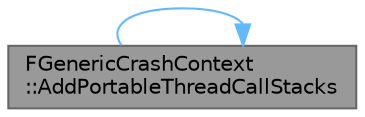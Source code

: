 digraph "FGenericCrashContext::AddPortableThreadCallStacks"
{
 // INTERACTIVE_SVG=YES
 // LATEX_PDF_SIZE
  bgcolor="transparent";
  edge [fontname=Helvetica,fontsize=10,labelfontname=Helvetica,labelfontsize=10];
  node [fontname=Helvetica,fontsize=10,shape=box,height=0.2,width=0.4];
  rankdir="LR";
  Node1 [id="Node000001",label="FGenericCrashContext\l::AddPortableThreadCallStacks",height=0.2,width=0.4,color="gray40", fillcolor="grey60", style="filled", fontcolor="black",tooltip="Adds a portable callstack for a thread."];
  Node1 -> Node1 [id="edge1_Node000001_Node000001",color="steelblue1",style="solid",tooltip=" "];
}
